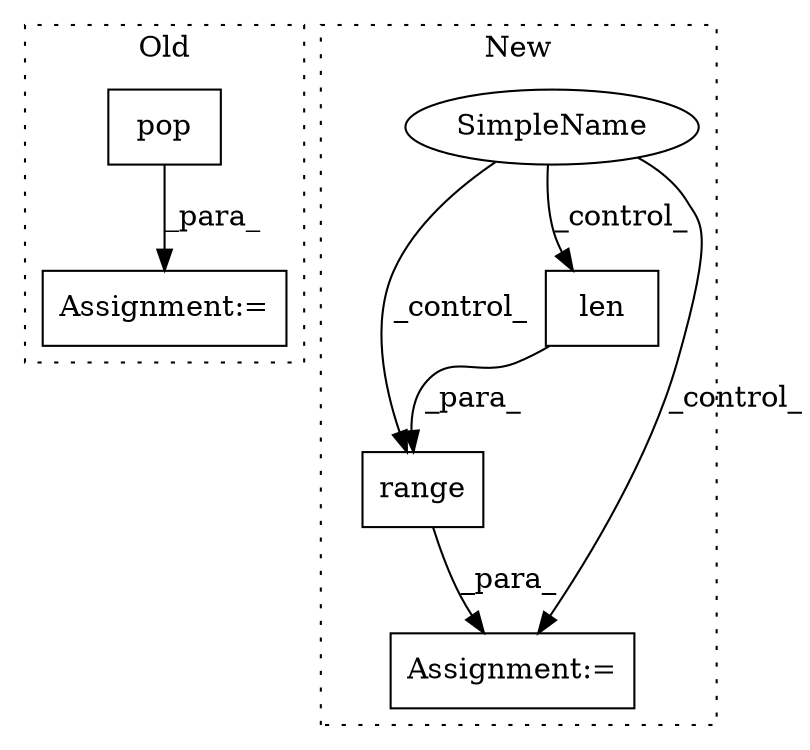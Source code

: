 digraph G {
subgraph cluster0 {
1 [label="pop" a="32" s="670" l="5" shape="box"];
6 [label="Assignment:=" a="7" s="661" l="1" shape="box"];
label = "Old";
style="dotted";
}
subgraph cluster1 {
2 [label="range" a="32" s="1880,1898" l="6,1" shape="box"];
3 [label="Assignment:=" a="7" s="2153" l="23" shape="box"];
4 [label="len" a="32" s="1886,1897" l="4,1" shape="box"];
5 [label="SimpleName" a="42" s="" l="" shape="ellipse"];
label = "New";
style="dotted";
}
1 -> 6 [label="_para_"];
2 -> 3 [label="_para_"];
4 -> 2 [label="_para_"];
5 -> 4 [label="_control_"];
5 -> 2 [label="_control_"];
5 -> 3 [label="_control_"];
}